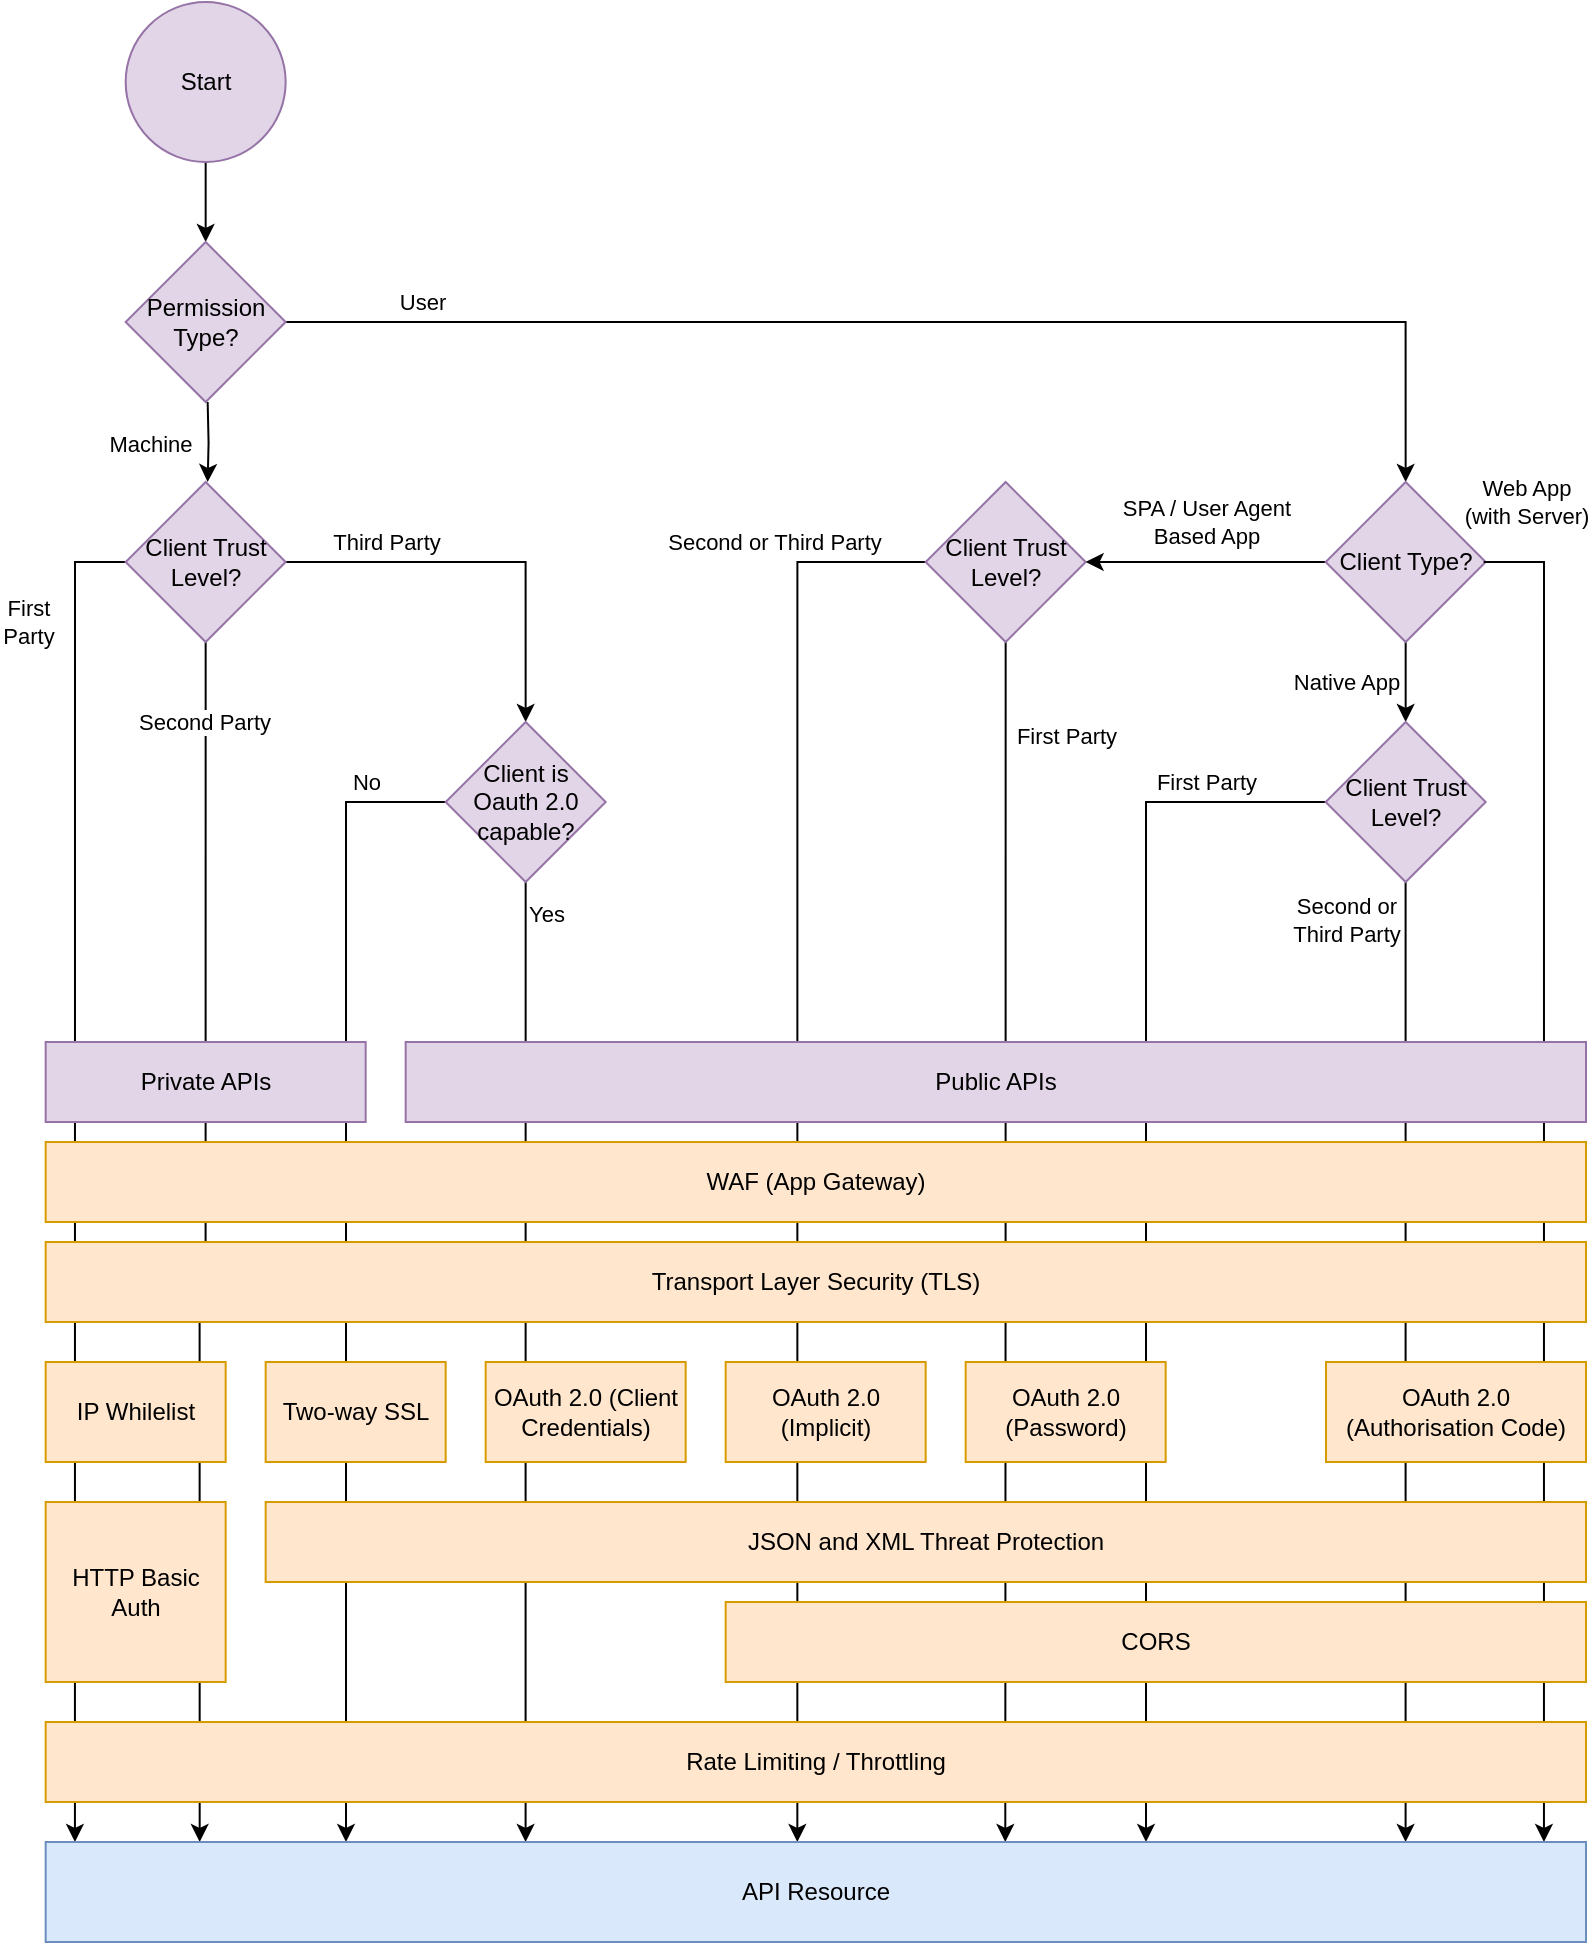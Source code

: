 <mxfile version="16.2.2" type="github">
  <diagram id="lh8g20T3pPVSp0PFc99V" name="Page-1">
    <mxGraphModel dx="1042" dy="547" grid="1" gridSize="10" guides="1" tooltips="1" connect="1" arrows="1" fold="1" page="1" pageScale="1" pageWidth="827" pageHeight="1169" math="0" shadow="0">
      <root>
        <mxCell id="0" />
        <mxCell id="1" parent="0" />
        <mxCell id="Meal1JP8hrc1P90qUYBF-5" style="edgeStyle=orthogonalEdgeStyle;rounded=0;orthogonalLoop=1;jettySize=auto;html=1;exitX=0.5;exitY=1;exitDx=0;exitDy=0;entryX=0.5;entryY=0;entryDx=0;entryDy=0;" parent="1" source="Meal1JP8hrc1P90qUYBF-1" target="Meal1JP8hrc1P90qUYBF-2" edge="1">
          <mxGeometry relative="1" as="geometry" />
        </mxCell>
        <mxCell id="Meal1JP8hrc1P90qUYBF-1" value="Start" style="ellipse;whiteSpace=wrap;html=1;aspect=fixed;fillColor=#e1d5e7;strokeColor=#9673a6;" parent="1" vertex="1">
          <mxGeometry x="89.83" y="40" width="80" height="80" as="geometry" />
        </mxCell>
        <mxCell id="Meal1JP8hrc1P90qUYBF-6" value="Machine" style="edgeStyle=orthogonalEdgeStyle;rounded=0;orthogonalLoop=1;jettySize=auto;html=1;" parent="1" edge="1">
          <mxGeometry y="29" relative="1" as="geometry">
            <mxPoint x="130.83" y="240" as="sourcePoint" />
            <mxPoint x="130.83" y="280" as="targetPoint" />
            <mxPoint as="offset" />
          </mxGeometry>
        </mxCell>
        <mxCell id="Meal1JP8hrc1P90qUYBF-10" style="edgeStyle=orthogonalEdgeStyle;rounded=0;orthogonalLoop=1;jettySize=auto;html=1;exitX=1;exitY=0.5;exitDx=0;exitDy=0;entryX=0.5;entryY=0;entryDx=0;entryDy=0;" parent="1" source="Meal1JP8hrc1P90qUYBF-2" target="Meal1JP8hrc1P90qUYBF-9" edge="1">
          <mxGeometry relative="1" as="geometry" />
        </mxCell>
        <mxCell id="Meal1JP8hrc1P90qUYBF-29" value="User" style="edgeLabel;html=1;align=center;verticalAlign=middle;resizable=0;points=[];" parent="Meal1JP8hrc1P90qUYBF-10" vertex="1" connectable="0">
          <mxGeometry x="-0.788" y="3" relative="1" as="geometry">
            <mxPoint y="-7" as="offset" />
          </mxGeometry>
        </mxCell>
        <mxCell id="Meal1JP8hrc1P90qUYBF-2" value="Permission Type?" style="rhombus;whiteSpace=wrap;html=1;fillColor=#e1d5e7;strokeColor=#9673a6;" parent="1" vertex="1">
          <mxGeometry x="89.83" y="160" width="80" height="80" as="geometry" />
        </mxCell>
        <mxCell id="Meal1JP8hrc1P90qUYBF-7" style="edgeStyle=orthogonalEdgeStyle;rounded=0;orthogonalLoop=1;jettySize=auto;html=1;entryX=0.5;entryY=0;entryDx=0;entryDy=0;" parent="1" source="Meal1JP8hrc1P90qUYBF-3" target="Meal1JP8hrc1P90qUYBF-4" edge="1">
          <mxGeometry relative="1" as="geometry" />
        </mxCell>
        <mxCell id="Meal1JP8hrc1P90qUYBF-32" value="Third Party" style="edgeLabel;html=1;align=center;verticalAlign=middle;resizable=0;points=[];" parent="Meal1JP8hrc1P90qUYBF-7" vertex="1" connectable="0">
          <mxGeometry x="-0.505" y="1" relative="1" as="geometry">
            <mxPoint y="-9" as="offset" />
          </mxGeometry>
        </mxCell>
        <mxCell id="Meal1JP8hrc1P90qUYBF-33" style="edgeStyle=orthogonalEdgeStyle;rounded=0;orthogonalLoop=1;jettySize=auto;html=1;entryX=0.019;entryY=0;entryDx=0;entryDy=0;entryPerimeter=0;" parent="1" source="Meal1JP8hrc1P90qUYBF-3" target="Meal1JP8hrc1P90qUYBF-28" edge="1">
          <mxGeometry relative="1" as="geometry">
            <Array as="points">
              <mxPoint x="64.83" y="320" />
            </Array>
          </mxGeometry>
        </mxCell>
        <mxCell id="Meal1JP8hrc1P90qUYBF-35" value="First &lt;br&gt;Party" style="edgeLabel;html=1;align=center;verticalAlign=middle;resizable=0;points=[];" parent="Meal1JP8hrc1P90qUYBF-33" vertex="1" connectable="0">
          <mxGeometry x="-0.79" y="-2" relative="1" as="geometry">
            <mxPoint x="-22" y="-15" as="offset" />
          </mxGeometry>
        </mxCell>
        <mxCell id="Meal1JP8hrc1P90qUYBF-34" style="edgeStyle=orthogonalEdgeStyle;rounded=0;orthogonalLoop=1;jettySize=auto;html=1;exitX=0.5;exitY=1;exitDx=0;exitDy=0;entryX=0.1;entryY=0;entryDx=0;entryDy=0;entryPerimeter=0;" parent="1" source="Meal1JP8hrc1P90qUYBF-3" target="Meal1JP8hrc1P90qUYBF-28" edge="1">
          <mxGeometry relative="1" as="geometry" />
        </mxCell>
        <mxCell id="Meal1JP8hrc1P90qUYBF-36" value="Second Party" style="edgeLabel;html=1;align=center;verticalAlign=middle;resizable=0;points=[];" parent="Meal1JP8hrc1P90qUYBF-34" vertex="1" connectable="0">
          <mxGeometry x="-0.867" relative="1" as="geometry">
            <mxPoint x="-1" as="offset" />
          </mxGeometry>
        </mxCell>
        <mxCell id="Meal1JP8hrc1P90qUYBF-3" value="Client Trust Level?" style="rhombus;whiteSpace=wrap;html=1;fillColor=#e1d5e7;strokeColor=#9673a6;" parent="1" vertex="1">
          <mxGeometry x="89.83" y="280" width="80" height="80" as="geometry" />
        </mxCell>
        <mxCell id="Meal1JP8hrc1P90qUYBF-37" style="edgeStyle=orthogonalEdgeStyle;rounded=0;orthogonalLoop=1;jettySize=auto;html=1;exitX=0;exitY=0.5;exitDx=0;exitDy=0;" parent="1" source="Meal1JP8hrc1P90qUYBF-4" edge="1">
          <mxGeometry relative="1" as="geometry">
            <mxPoint x="200" y="960" as="targetPoint" />
            <Array as="points">
              <mxPoint x="200" y="440" />
            </Array>
          </mxGeometry>
        </mxCell>
        <mxCell id="Meal1JP8hrc1P90qUYBF-40" value="No" style="edgeLabel;html=1;align=center;verticalAlign=middle;resizable=0;points=[];" parent="Meal1JP8hrc1P90qUYBF-37" vertex="1" connectable="0">
          <mxGeometry x="-0.853" y="-3" relative="1" as="geometry">
            <mxPoint x="2" y="-7" as="offset" />
          </mxGeometry>
        </mxCell>
        <mxCell id="Meal1JP8hrc1P90qUYBF-38" style="edgeStyle=orthogonalEdgeStyle;rounded=0;orthogonalLoop=1;jettySize=auto;html=1;exitX=0.5;exitY=1;exitDx=0;exitDy=0;" parent="1" source="Meal1JP8hrc1P90qUYBF-4" target="Meal1JP8hrc1P90qUYBF-28" edge="1">
          <mxGeometry relative="1" as="geometry">
            <Array as="points">
              <mxPoint x="290" y="820" />
              <mxPoint x="290" y="820" />
            </Array>
          </mxGeometry>
        </mxCell>
        <mxCell id="Meal1JP8hrc1P90qUYBF-41" value="Yes" style="edgeLabel;html=1;align=center;verticalAlign=middle;resizable=0;points=[];" parent="Meal1JP8hrc1P90qUYBF-38" vertex="1" connectable="0">
          <mxGeometry x="-0.934" y="-3" relative="1" as="geometry">
            <mxPoint x="13" as="offset" />
          </mxGeometry>
        </mxCell>
        <mxCell id="Meal1JP8hrc1P90qUYBF-4" value="Client is Oauth 2.0 capable?" style="rhombus;whiteSpace=wrap;html=1;fillColor=#e1d5e7;strokeColor=#9673a6;" parent="1" vertex="1">
          <mxGeometry x="249.83" y="400" width="80" height="80" as="geometry" />
        </mxCell>
        <mxCell id="Meal1JP8hrc1P90qUYBF-39" style="edgeStyle=orthogonalEdgeStyle;rounded=0;orthogonalLoop=1;jettySize=auto;html=1;exitX=0;exitY=0.5;exitDx=0;exitDy=0;entryX=0.488;entryY=0;entryDx=0;entryDy=0;entryPerimeter=0;" parent="1" source="Meal1JP8hrc1P90qUYBF-8" target="Meal1JP8hrc1P90qUYBF-28" edge="1">
          <mxGeometry relative="1" as="geometry" />
        </mxCell>
        <mxCell id="Meal1JP8hrc1P90qUYBF-42" value="Second or Third Party" style="edgeLabel;html=1;align=center;verticalAlign=middle;resizable=0;points=[];" parent="Meal1JP8hrc1P90qUYBF-39" vertex="1" connectable="0">
          <mxGeometry x="-0.677" y="-2" relative="1" as="geometry">
            <mxPoint x="-10" y="-60" as="offset" />
          </mxGeometry>
        </mxCell>
        <mxCell id="Meal1JP8hrc1P90qUYBF-43" style="edgeStyle=orthogonalEdgeStyle;rounded=0;orthogonalLoop=1;jettySize=auto;html=1;exitX=0.5;exitY=1;exitDx=0;exitDy=0;entryX=0.623;entryY=0;entryDx=0;entryDy=0;entryPerimeter=0;" parent="1" source="Meal1JP8hrc1P90qUYBF-8" target="Meal1JP8hrc1P90qUYBF-28" edge="1">
          <mxGeometry relative="1" as="geometry">
            <mxPoint x="541.41" y="1030" as="targetPoint" />
            <mxPoint x="538.243" y="359.997" as="sourcePoint" />
            <Array as="points" />
          </mxGeometry>
        </mxCell>
        <mxCell id="Meal1JP8hrc1P90qUYBF-44" value="First Party" style="edgeLabel;html=1;align=center;verticalAlign=middle;resizable=0;points=[];" parent="Meal1JP8hrc1P90qUYBF-43" vertex="1" connectable="0">
          <mxGeometry x="-0.844" y="-3" relative="1" as="geometry">
            <mxPoint x="33" as="offset" />
          </mxGeometry>
        </mxCell>
        <mxCell id="Meal1JP8hrc1P90qUYBF-8" value="Client Trust Level?" style="rhombus;whiteSpace=wrap;html=1;fillColor=#e1d5e7;strokeColor=#9673a6;" parent="1" vertex="1">
          <mxGeometry x="489.83" y="280" width="80" height="80" as="geometry" />
        </mxCell>
        <mxCell id="Meal1JP8hrc1P90qUYBF-11" value="SPA / User Agent &lt;br&gt;Based App" style="edgeStyle=orthogonalEdgeStyle;rounded=0;orthogonalLoop=1;jettySize=auto;html=1;" parent="1" source="Meal1JP8hrc1P90qUYBF-9" target="Meal1JP8hrc1P90qUYBF-8" edge="1">
          <mxGeometry x="-0.003" y="-20" relative="1" as="geometry">
            <mxPoint as="offset" />
          </mxGeometry>
        </mxCell>
        <mxCell id="Meal1JP8hrc1P90qUYBF-15" value="Native App" style="edgeStyle=orthogonalEdgeStyle;rounded=0;orthogonalLoop=1;jettySize=auto;html=1;" parent="1" source="Meal1JP8hrc1P90qUYBF-9" target="Meal1JP8hrc1P90qUYBF-14" edge="1">
          <mxGeometry y="-30" relative="1" as="geometry">
            <mxPoint as="offset" />
          </mxGeometry>
        </mxCell>
        <mxCell id="Meal1JP8hrc1P90qUYBF-9" value="Client Type?" style="rhombus;whiteSpace=wrap;html=1;fillColor=#e1d5e7;strokeColor=#9673a6;" parent="1" vertex="1">
          <mxGeometry x="689.83" y="280" width="80" height="80" as="geometry" />
        </mxCell>
        <mxCell id="Meal1JP8hrc1P90qUYBF-12" value="Private APIs" style="rounded=0;whiteSpace=wrap;html=1;fillColor=#e1d5e7;strokeColor=#9673a6;" parent="1" vertex="1">
          <mxGeometry x="49.83" y="560" width="160" height="40" as="geometry" />
        </mxCell>
        <mxCell id="Meal1JP8hrc1P90qUYBF-45" style="edgeStyle=orthogonalEdgeStyle;rounded=0;orthogonalLoop=1;jettySize=auto;html=1;" parent="1" source="Meal1JP8hrc1P90qUYBF-14" target="Meal1JP8hrc1P90qUYBF-28" edge="1">
          <mxGeometry relative="1" as="geometry">
            <Array as="points">
              <mxPoint x="600" y="440" />
            </Array>
          </mxGeometry>
        </mxCell>
        <mxCell id="Meal1JP8hrc1P90qUYBF-48" value="First Party" style="edgeLabel;html=1;align=center;verticalAlign=middle;resizable=0;points=[];" parent="Meal1JP8hrc1P90qUYBF-45" vertex="1" connectable="0">
          <mxGeometry x="-0.804" y="-3" relative="1" as="geometry">
            <mxPoint y="-7" as="offset" />
          </mxGeometry>
        </mxCell>
        <mxCell id="Meal1JP8hrc1P90qUYBF-46" style="edgeStyle=orthogonalEdgeStyle;rounded=0;orthogonalLoop=1;jettySize=auto;html=1;" parent="1" source="Meal1JP8hrc1P90qUYBF-14" target="Meal1JP8hrc1P90qUYBF-28" edge="1">
          <mxGeometry relative="1" as="geometry">
            <Array as="points">
              <mxPoint x="730" y="850" />
              <mxPoint x="730" y="850" />
            </Array>
          </mxGeometry>
        </mxCell>
        <mxCell id="Meal1JP8hrc1P90qUYBF-49" value="Second or &lt;br&gt;Third Party" style="edgeLabel;html=1;align=center;verticalAlign=middle;resizable=0;points=[];" parent="Meal1JP8hrc1P90qUYBF-46" vertex="1" connectable="0">
          <mxGeometry x="-0.922" y="3" relative="1" as="geometry">
            <mxPoint x="-33" as="offset" />
          </mxGeometry>
        </mxCell>
        <mxCell id="Meal1JP8hrc1P90qUYBF-47" value="Web App&lt;br&gt;(with Server)" style="edgeStyle=orthogonalEdgeStyle;rounded=0;orthogonalLoop=1;jettySize=auto;html=1;exitX=1;exitY=0.5;exitDx=0;exitDy=0;entryX=0.974;entryY=0;entryDx=0;entryDy=0;entryPerimeter=0;" parent="1" edge="1">
          <mxGeometry x="-0.937" y="30" relative="1" as="geometry">
            <mxPoint x="798.976" y="960" as="targetPoint" />
            <Array as="points">
              <mxPoint x="799" y="320" />
            </Array>
            <mxPoint x="768.83" y="320" as="sourcePoint" />
            <mxPoint as="offset" />
          </mxGeometry>
        </mxCell>
        <mxCell id="Meal1JP8hrc1P90qUYBF-14" value="Client Trust Level?" style="rhombus;whiteSpace=wrap;html=1;fillColor=#e1d5e7;strokeColor=#9673a6;" parent="1" vertex="1">
          <mxGeometry x="689.83" y="400" width="80" height="80" as="geometry" />
        </mxCell>
        <mxCell id="Meal1JP8hrc1P90qUYBF-16" value="WAF (App Gateway)" style="rounded=0;whiteSpace=wrap;html=1;fillColor=#ffe6cc;strokeColor=#d79b00;" parent="1" vertex="1">
          <mxGeometry x="49.83" y="610" width="770.17" height="40" as="geometry" />
        </mxCell>
        <mxCell id="Meal1JP8hrc1P90qUYBF-17" value="Transport Layer Security (TLS)" style="rounded=0;whiteSpace=wrap;html=1;fillColor=#ffe6cc;strokeColor=#d79b00;" parent="1" vertex="1">
          <mxGeometry x="49.83" y="660" width="770.17" height="40" as="geometry" />
        </mxCell>
        <mxCell id="Meal1JP8hrc1P90qUYBF-18" value="IP Whilelist" style="rounded=0;whiteSpace=wrap;html=1;fillColor=#ffe6cc;strokeColor=#d79b00;" parent="1" vertex="1">
          <mxGeometry x="49.83" y="720" width="90" height="50" as="geometry" />
        </mxCell>
        <mxCell id="Meal1JP8hrc1P90qUYBF-19" value="Two-way SSL" style="rounded=0;whiteSpace=wrap;html=1;fillColor=#ffe6cc;strokeColor=#d79b00;" parent="1" vertex="1">
          <mxGeometry x="159.83" y="720" width="90" height="50" as="geometry" />
        </mxCell>
        <mxCell id="Meal1JP8hrc1P90qUYBF-20" value="OAuth 2.0 (Client Credentials)" style="rounded=0;whiteSpace=wrap;html=1;fillColor=#ffe6cc;strokeColor=#d79b00;" parent="1" vertex="1">
          <mxGeometry x="269.83" y="720" width="100" height="50" as="geometry" />
        </mxCell>
        <mxCell id="Meal1JP8hrc1P90qUYBF-21" value="OAuth 2.0 (Implicit)" style="rounded=0;whiteSpace=wrap;html=1;fillColor=#ffe6cc;strokeColor=#d79b00;" parent="1" vertex="1">
          <mxGeometry x="389.83" y="720" width="100" height="50" as="geometry" />
        </mxCell>
        <mxCell id="Meal1JP8hrc1P90qUYBF-22" value="OAuth 2.0 (Password)" style="rounded=0;whiteSpace=wrap;html=1;fillColor=#ffe6cc;strokeColor=#d79b00;" parent="1" vertex="1">
          <mxGeometry x="509.83" y="720" width="100" height="50" as="geometry" />
        </mxCell>
        <mxCell id="Meal1JP8hrc1P90qUYBF-23" value="OAuth 2.0 (Authorisation Code)" style="rounded=0;whiteSpace=wrap;html=1;fillColor=#ffe6cc;strokeColor=#d79b00;" parent="1" vertex="1">
          <mxGeometry x="690" y="720" width="130" height="50" as="geometry" />
        </mxCell>
        <mxCell id="Meal1JP8hrc1P90qUYBF-24" value="HTTP Basic Auth" style="rounded=0;whiteSpace=wrap;html=1;fillColor=#ffe6cc;strokeColor=#d79b00;" parent="1" vertex="1">
          <mxGeometry x="49.83" y="790" width="90" height="90" as="geometry" />
        </mxCell>
        <mxCell id="Meal1JP8hrc1P90qUYBF-25" value="JSON and XML Threat Protection" style="rounded=0;whiteSpace=wrap;html=1;fillColor=#ffe6cc;strokeColor=#d79b00;" parent="1" vertex="1">
          <mxGeometry x="159.83" y="790" width="660.17" height="40" as="geometry" />
        </mxCell>
        <mxCell id="Meal1JP8hrc1P90qUYBF-26" value="CORS" style="rounded=0;whiteSpace=wrap;html=1;fillColor=#ffe6cc;strokeColor=#d79b00;" parent="1" vertex="1">
          <mxGeometry x="389.83" y="840" width="430.17" height="40" as="geometry" />
        </mxCell>
        <mxCell id="Meal1JP8hrc1P90qUYBF-27" value="Rate Limiting / Throttling" style="rounded=0;whiteSpace=wrap;html=1;fillColor=#ffe6cc;strokeColor=#d79b00;" parent="1" vertex="1">
          <mxGeometry x="49.83" y="900" width="770.17" height="40" as="geometry" />
        </mxCell>
        <mxCell id="Meal1JP8hrc1P90qUYBF-28" value="API Resource" style="rounded=0;whiteSpace=wrap;html=1;fillColor=#dae8fc;strokeColor=#6c8ebf;" parent="1" vertex="1">
          <mxGeometry x="49.83" y="960" width="770.17" height="50" as="geometry" />
        </mxCell>
        <mxCell id="Meal1JP8hrc1P90qUYBF-13" value="Public APIs" style="rounded=0;whiteSpace=wrap;html=1;fillColor=#e1d5e7;strokeColor=#9673a6;" parent="1" vertex="1">
          <mxGeometry x="229.83" y="560" width="590.17" height="40" as="geometry" />
        </mxCell>
      </root>
    </mxGraphModel>
  </diagram>
</mxfile>
